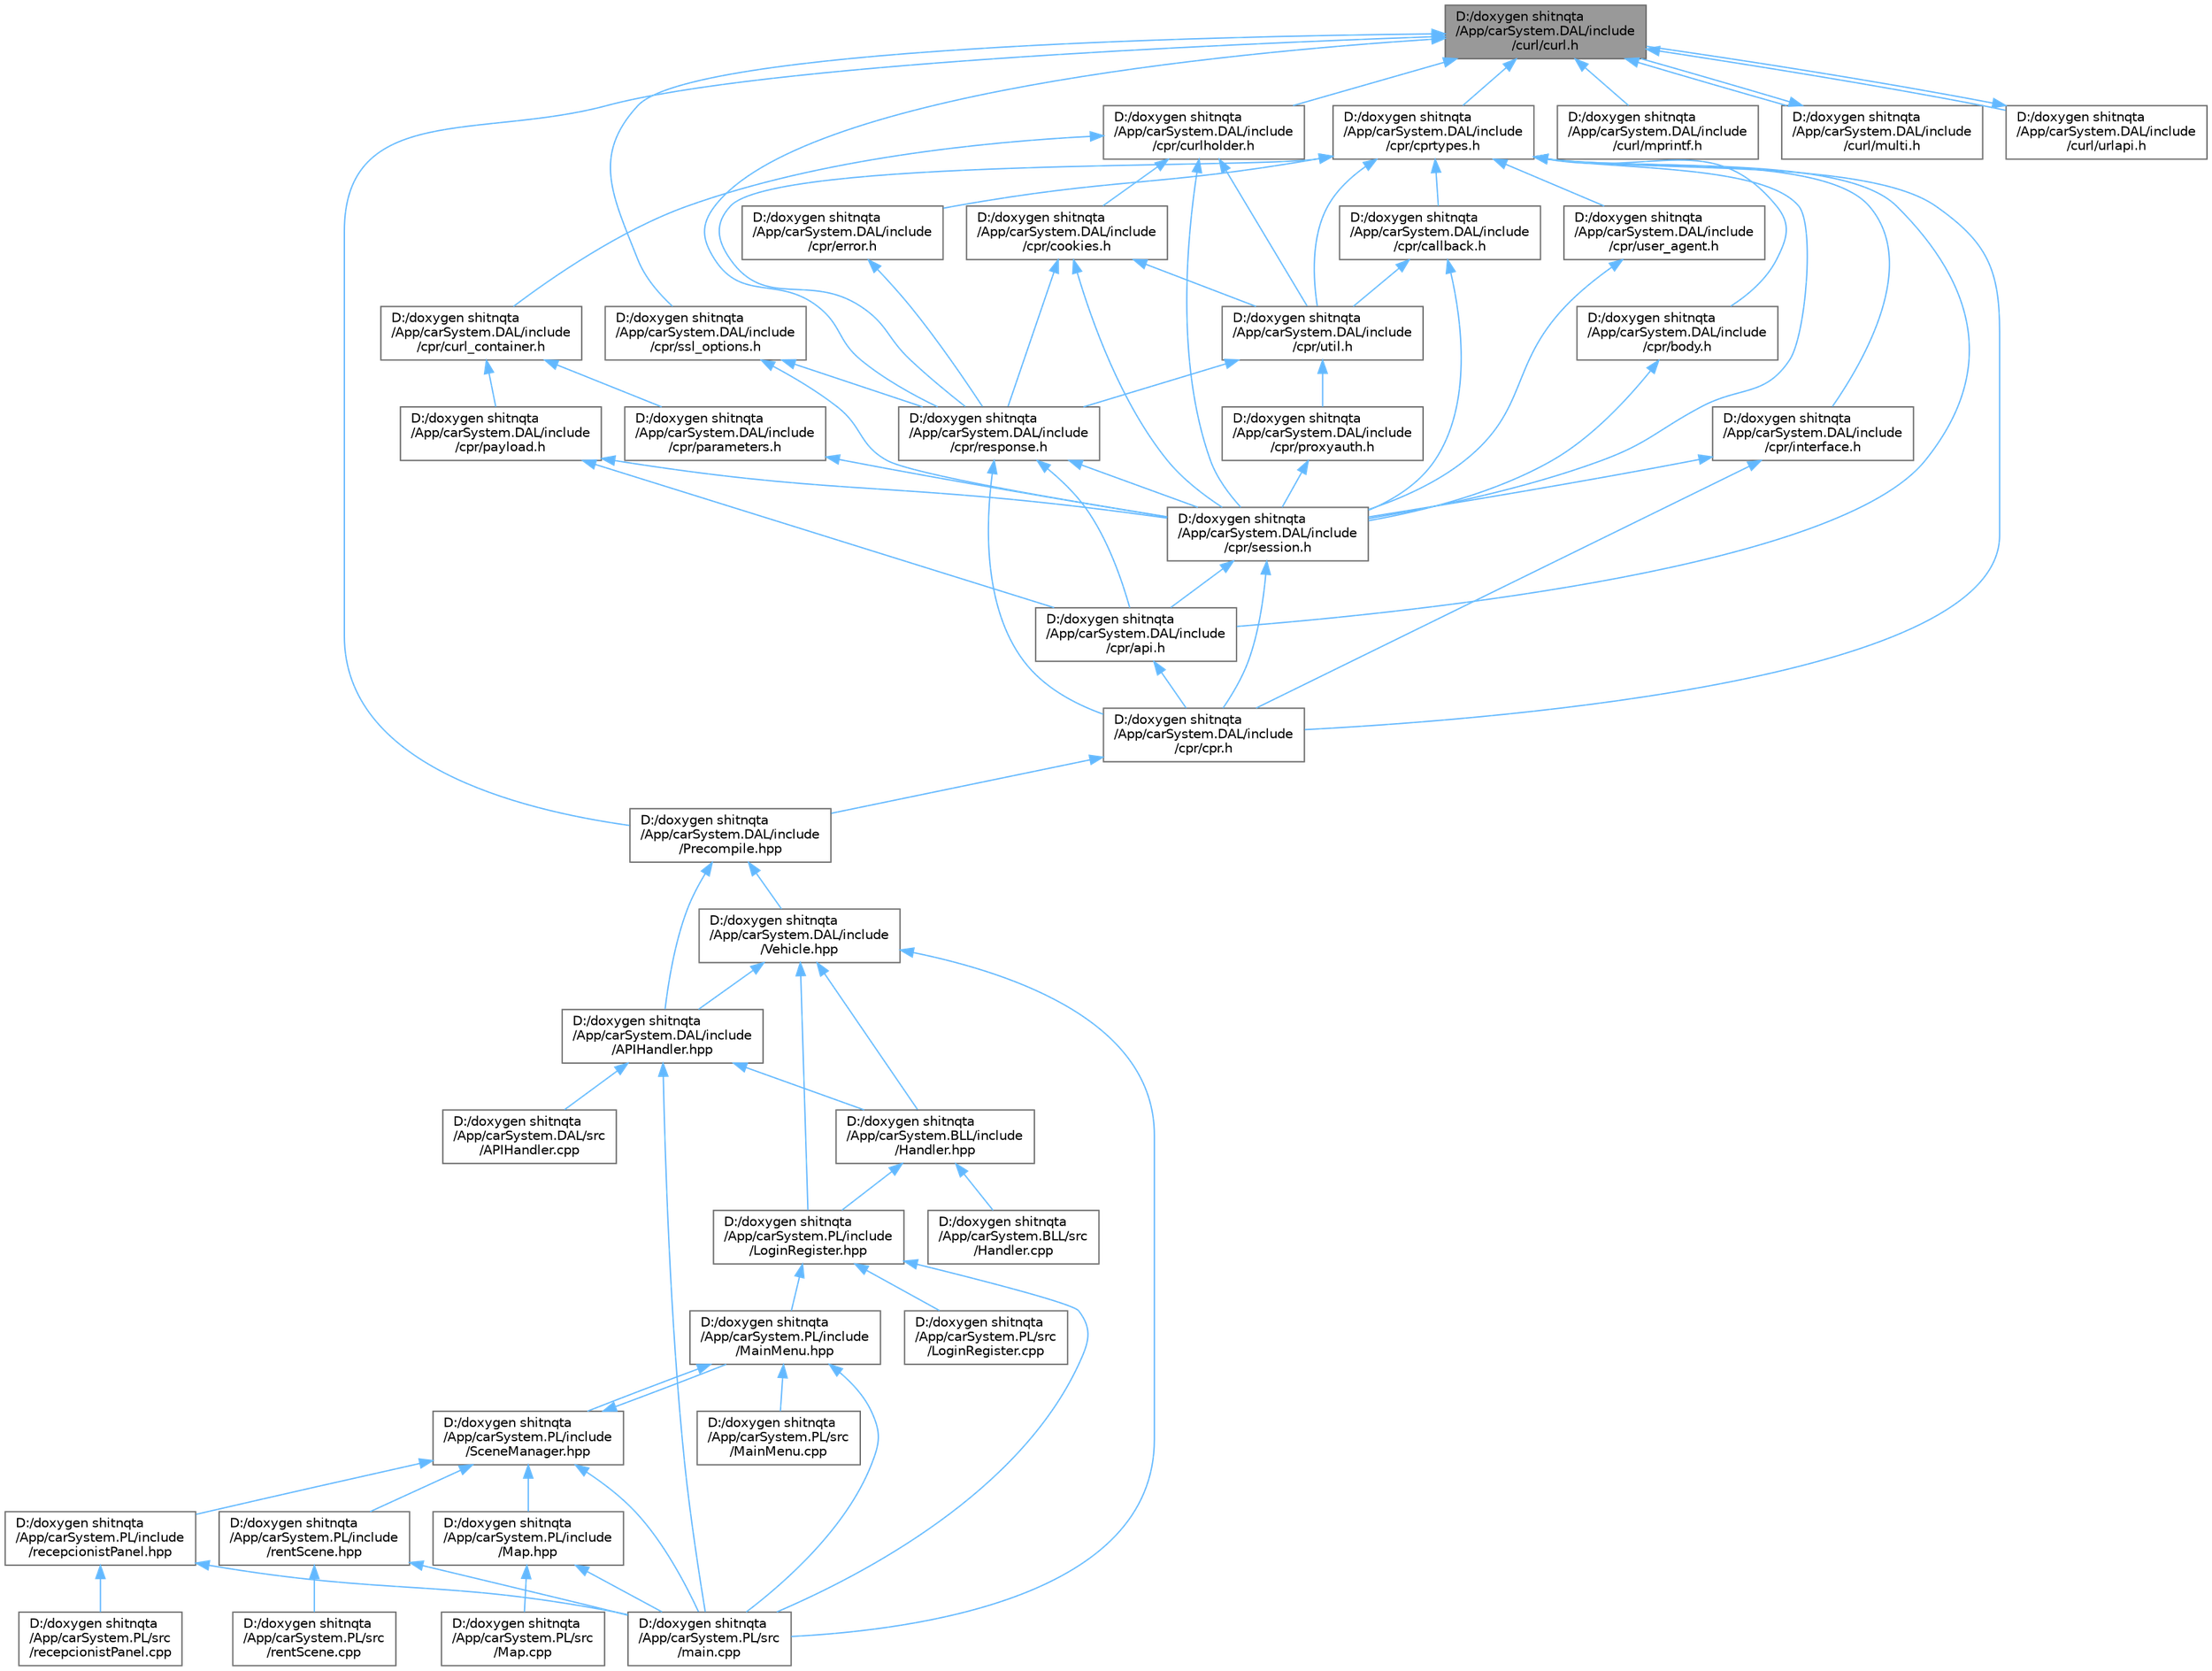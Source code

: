 digraph "D:/doxygen shitnqta/App/carSystem.DAL/include/curl/curl.h"
{
 // INTERACTIVE_SVG=YES
 // LATEX_PDF_SIZE
  bgcolor="transparent";
  edge [fontname=Helvetica,fontsize=10,labelfontname=Helvetica,labelfontsize=10];
  node [fontname=Helvetica,fontsize=10,shape=box,height=0.2,width=0.4];
  Node1 [id="Node000001",label="D:/doxygen shitnqta\l/App/carSystem.DAL/include\l/curl/curl.h",height=0.2,width=0.4,color="gray40", fillcolor="grey60", style="filled", fontcolor="black",tooltip=" "];
  Node1 -> Node2 [id="edge80_Node000001_Node000002",dir="back",color="steelblue1",style="solid",tooltip=" "];
  Node2 [id="Node000002",label="D:/doxygen shitnqta\l/App/carSystem.DAL/include\l/Precompile.hpp",height=0.2,width=0.4,color="grey40", fillcolor="white", style="filled",URL="$a02197.html",tooltip=" "];
  Node2 -> Node3 [id="edge81_Node000002_Node000003",dir="back",color="steelblue1",style="solid",tooltip=" "];
  Node3 [id="Node000003",label="D:/doxygen shitnqta\l/App/carSystem.DAL/include\l/APIHandler.hpp",height=0.2,width=0.4,color="grey40", fillcolor="white", style="filled",URL="$a00008.html",tooltip=" "];
  Node3 -> Node4 [id="edge82_Node000003_Node000004",dir="back",color="steelblue1",style="solid",tooltip=" "];
  Node4 [id="Node000004",label="D:/doxygen shitnqta\l/App/carSystem.BLL/include\l/Handler.hpp",height=0.2,width=0.4,color="grey40", fillcolor="white", style="filled",URL="$a00002.html",tooltip=" "];
  Node4 -> Node5 [id="edge83_Node000004_Node000005",dir="back",color="steelblue1",style="solid",tooltip=" "];
  Node5 [id="Node000005",label="D:/doxygen shitnqta\l/App/carSystem.BLL/src\l/Handler.cpp",height=0.2,width=0.4,color="grey40", fillcolor="white", style="filled",URL="$a00005.html",tooltip=" "];
  Node4 -> Node6 [id="edge84_Node000004_Node000006",dir="back",color="steelblue1",style="solid",tooltip=" "];
  Node6 [id="Node000006",label="D:/doxygen shitnqta\l/App/carSystem.PL/include\l/LoginRegister.hpp",height=0.2,width=0.4,color="grey40", fillcolor="white", style="filled",URL="$a00281.html",tooltip=" "];
  Node6 -> Node7 [id="edge85_Node000006_Node000007",dir="back",color="steelblue1",style="solid",tooltip=" "];
  Node7 [id="Node000007",label="D:/doxygen shitnqta\l/App/carSystem.PL/include\l/MainMenu.hpp",height=0.2,width=0.4,color="grey40", fillcolor="white", style="filled",URL="$a00284.html",tooltip=" "];
  Node7 -> Node8 [id="edge86_Node000007_Node000008",dir="back",color="steelblue1",style="solid",tooltip=" "];
  Node8 [id="Node000008",label="D:/doxygen shitnqta\l/App/carSystem.PL/include\l/SceneManager.hpp",height=0.2,width=0.4,color="grey40", fillcolor="white", style="filled",URL="$a00305.html",tooltip=" "];
  Node8 -> Node7 [id="edge87_Node000008_Node000007",dir="back",color="steelblue1",style="solid",tooltip=" "];
  Node8 -> Node9 [id="edge88_Node000008_Node000009",dir="back",color="steelblue1",style="solid",tooltip=" "];
  Node9 [id="Node000009",label="D:/doxygen shitnqta\l/App/carSystem.PL/include\l/Map.hpp",height=0.2,width=0.4,color="grey40", fillcolor="white", style="filled",URL="$a00287.html",tooltip=" "];
  Node9 -> Node10 [id="edge89_Node000009_Node000010",dir="back",color="steelblue1",style="solid",tooltip=" "];
  Node10 [id="Node000010",label="D:/doxygen shitnqta\l/App/carSystem.PL/src\l/Map.cpp",height=0.2,width=0.4,color="grey40", fillcolor="white", style="filled",URL="$a00635.html",tooltip=" "];
  Node9 -> Node11 [id="edge90_Node000009_Node000011",dir="back",color="steelblue1",style="solid",tooltip=" "];
  Node11 [id="Node000011",label="D:/doxygen shitnqta\l/App/carSystem.PL/src\l/main.cpp",height=0.2,width=0.4,color="grey40", fillcolor="white", style="filled",URL="$a00629.html",tooltip=" "];
  Node8 -> Node12 [id="edge91_Node000008_Node000012",dir="back",color="steelblue1",style="solid",tooltip=" "];
  Node12 [id="Node000012",label="D:/doxygen shitnqta\l/App/carSystem.PL/include\l/recepcionistPanel.hpp",height=0.2,width=0.4,color="grey40", fillcolor="white", style="filled",URL="$a00293.html",tooltip=" "];
  Node12 -> Node11 [id="edge92_Node000012_Node000011",dir="back",color="steelblue1",style="solid",tooltip=" "];
  Node12 -> Node13 [id="edge93_Node000012_Node000013",dir="back",color="steelblue1",style="solid",tooltip=" "];
  Node13 [id="Node000013",label="D:/doxygen shitnqta\l/App/carSystem.PL/src\l/recepcionistPanel.cpp",height=0.2,width=0.4,color="grey40", fillcolor="white", style="filled",URL="$a00638.html",tooltip=" "];
  Node8 -> Node14 [id="edge94_Node000008_Node000014",dir="back",color="steelblue1",style="solid",tooltip=" "];
  Node14 [id="Node000014",label="D:/doxygen shitnqta\l/App/carSystem.PL/include\l/rentScene.hpp",height=0.2,width=0.4,color="grey40", fillcolor="white", style="filled",URL="$a00299.html",tooltip=" "];
  Node14 -> Node11 [id="edge95_Node000014_Node000011",dir="back",color="steelblue1",style="solid",tooltip=" "];
  Node14 -> Node15 [id="edge96_Node000014_Node000015",dir="back",color="steelblue1",style="solid",tooltip=" "];
  Node15 [id="Node000015",label="D:/doxygen shitnqta\l/App/carSystem.PL/src\l/rentScene.cpp",height=0.2,width=0.4,color="grey40", fillcolor="white", style="filled",URL="$a00644.html",tooltip=" "];
  Node8 -> Node11 [id="edge97_Node000008_Node000011",dir="back",color="steelblue1",style="solid",tooltip=" "];
  Node7 -> Node16 [id="edge98_Node000007_Node000016",dir="back",color="steelblue1",style="solid",tooltip=" "];
  Node16 [id="Node000016",label="D:/doxygen shitnqta\l/App/carSystem.PL/src\l/MainMenu.cpp",height=0.2,width=0.4,color="grey40", fillcolor="white", style="filled",URL="$a00632.html",tooltip=" "];
  Node7 -> Node11 [id="edge99_Node000007_Node000011",dir="back",color="steelblue1",style="solid",tooltip=" "];
  Node6 -> Node17 [id="edge100_Node000006_Node000017",dir="back",color="steelblue1",style="solid",tooltip=" "];
  Node17 [id="Node000017",label="D:/doxygen shitnqta\l/App/carSystem.PL/src\l/LoginRegister.cpp",height=0.2,width=0.4,color="grey40", fillcolor="white", style="filled",URL="$a00626.html",tooltip=" "];
  Node6 -> Node11 [id="edge101_Node000006_Node000011",dir="back",color="steelblue1",style="solid",tooltip=" "];
  Node3 -> Node18 [id="edge102_Node000003_Node000018",dir="back",color="steelblue1",style="solid",tooltip=" "];
  Node18 [id="Node000018",label="D:/doxygen shitnqta\l/App/carSystem.DAL/src\l/APIHandler.cpp",height=0.2,width=0.4,color="grey40", fillcolor="white", style="filled",URL="$a00272.html",tooltip=" "];
  Node3 -> Node11 [id="edge103_Node000003_Node000011",dir="back",color="steelblue1",style="solid",tooltip=" "];
  Node2 -> Node19 [id="edge104_Node000002_Node000019",dir="back",color="steelblue1",style="solid",tooltip=" "];
  Node19 [id="Node000019",label="D:/doxygen shitnqta\l/App/carSystem.DAL/include\l/Vehicle.hpp",height=0.2,width=0.4,color="grey40", fillcolor="white", style="filled",URL="$a00269.html",tooltip=" "];
  Node19 -> Node4 [id="edge105_Node000019_Node000004",dir="back",color="steelblue1",style="solid",tooltip=" "];
  Node19 -> Node3 [id="edge106_Node000019_Node000003",dir="back",color="steelblue1",style="solid",tooltip=" "];
  Node19 -> Node6 [id="edge107_Node000019_Node000006",dir="back",color="steelblue1",style="solid",tooltip=" "];
  Node19 -> Node11 [id="edge108_Node000019_Node000011",dir="back",color="steelblue1",style="solid",tooltip=" "];
  Node1 -> Node20 [id="edge109_Node000001_Node000020",dir="back",color="steelblue1",style="solid",tooltip=" "];
  Node20 [id="Node000020",label="D:/doxygen shitnqta\l/App/carSystem.DAL/include\l/cpr/cprtypes.h",height=0.2,width=0.4,color="grey40", fillcolor="white", style="filled",URL="$a00035.html",tooltip=" "];
  Node20 -> Node21 [id="edge110_Node000020_Node000021",dir="back",color="steelblue1",style="solid",tooltip=" "];
  Node21 [id="Node000021",label="D:/doxygen shitnqta\l/App/carSystem.DAL/include\l/cpr/api.h",height=0.2,width=0.4,color="grey40", fillcolor="white", style="filled",URL="$a00011.html",tooltip=" "];
  Node21 -> Node22 [id="edge111_Node000021_Node000022",dir="back",color="steelblue1",style="solid",tooltip=" "];
  Node22 [id="Node000022",label="D:/doxygen shitnqta\l/App/carSystem.DAL/include\l/cpr/cpr.h",height=0.2,width=0.4,color="grey40", fillcolor="white", style="filled",URL="$a00032.html",tooltip=" "];
  Node22 -> Node2 [id="edge112_Node000022_Node000002",dir="back",color="steelblue1",style="solid",tooltip=" "];
  Node20 -> Node23 [id="edge113_Node000020_Node000023",dir="back",color="steelblue1",style="solid",tooltip=" "];
  Node23 [id="Node000023",label="D:/doxygen shitnqta\l/App/carSystem.DAL/include\l/cpr/body.h",height=0.2,width=0.4,color="grey40", fillcolor="white", style="filled",URL="$a00020.html",tooltip=" "];
  Node23 -> Node24 [id="edge114_Node000023_Node000024",dir="back",color="steelblue1",style="solid",tooltip=" "];
  Node24 [id="Node000024",label="D:/doxygen shitnqta\l/App/carSystem.DAL/include\l/cpr/session.h",height=0.2,width=0.4,color="grey40", fillcolor="white", style="filled",URL="$a00089.html",tooltip=" "];
  Node24 -> Node21 [id="edge115_Node000024_Node000021",dir="back",color="steelblue1",style="solid",tooltip=" "];
  Node24 -> Node22 [id="edge116_Node000024_Node000022",dir="back",color="steelblue1",style="solid",tooltip=" "];
  Node20 -> Node25 [id="edge117_Node000020_Node000025",dir="back",color="steelblue1",style="solid",tooltip=" "];
  Node25 [id="Node000025",label="D:/doxygen shitnqta\l/App/carSystem.DAL/include\l/cpr/callback.h",height=0.2,width=0.4,color="grey40", fillcolor="white", style="filled",URL="$a00023.html",tooltip=" "];
  Node25 -> Node24 [id="edge118_Node000025_Node000024",dir="back",color="steelblue1",style="solid",tooltip=" "];
  Node25 -> Node26 [id="edge119_Node000025_Node000026",dir="back",color="steelblue1",style="solid",tooltip=" "];
  Node26 [id="Node000026",label="D:/doxygen shitnqta\l/App/carSystem.DAL/include\l/cpr/util.h",height=0.2,width=0.4,color="grey40", fillcolor="white", style="filled",URL="$a00107.html",tooltip=" "];
  Node26 -> Node27 [id="edge120_Node000026_Node000027",dir="back",color="steelblue1",style="solid",tooltip=" "];
  Node27 [id="Node000027",label="D:/doxygen shitnqta\l/App/carSystem.DAL/include\l/cpr/proxyauth.h",height=0.2,width=0.4,color="grey40", fillcolor="white", style="filled",URL="$a00080.html",tooltip=" "];
  Node27 -> Node24 [id="edge121_Node000027_Node000024",dir="back",color="steelblue1",style="solid",tooltip=" "];
  Node26 -> Node28 [id="edge122_Node000026_Node000028",dir="back",color="steelblue1",style="solid",tooltip=" "];
  Node28 [id="Node000028",label="D:/doxygen shitnqta\l/App/carSystem.DAL/include\l/cpr/response.h",height=0.2,width=0.4,color="grey40", fillcolor="white", style="filled",URL="$a00086.html",tooltip=" "];
  Node28 -> Node21 [id="edge123_Node000028_Node000021",dir="back",color="steelblue1",style="solid",tooltip=" "];
  Node28 -> Node22 [id="edge124_Node000028_Node000022",dir="back",color="steelblue1",style="solid",tooltip=" "];
  Node28 -> Node24 [id="edge125_Node000028_Node000024",dir="back",color="steelblue1",style="solid",tooltip=" "];
  Node20 -> Node22 [id="edge126_Node000020_Node000022",dir="back",color="steelblue1",style="solid",tooltip=" "];
  Node20 -> Node29 [id="edge127_Node000020_Node000029",dir="back",color="steelblue1",style="solid",tooltip=" "];
  Node29 [id="Node000029",label="D:/doxygen shitnqta\l/App/carSystem.DAL/include\l/cpr/error.h",height=0.2,width=0.4,color="grey40", fillcolor="white", style="filled",URL="$a00050.html",tooltip=" "];
  Node29 -> Node28 [id="edge128_Node000029_Node000028",dir="back",color="steelblue1",style="solid",tooltip=" "];
  Node20 -> Node30 [id="edge129_Node000020_Node000030",dir="back",color="steelblue1",style="solid",tooltip=" "];
  Node30 [id="Node000030",label="D:/doxygen shitnqta\l/App/carSystem.DAL/include\l/cpr/interface.h",height=0.2,width=0.4,color="grey40", fillcolor="white", style="filled",URL="$a00056.html",tooltip=" "];
  Node30 -> Node22 [id="edge130_Node000030_Node000022",dir="back",color="steelblue1",style="solid",tooltip=" "];
  Node30 -> Node24 [id="edge131_Node000030_Node000024",dir="back",color="steelblue1",style="solid",tooltip=" "];
  Node20 -> Node28 [id="edge132_Node000020_Node000028",dir="back",color="steelblue1",style="solid",tooltip=" "];
  Node20 -> Node24 [id="edge133_Node000020_Node000024",dir="back",color="steelblue1",style="solid",tooltip=" "];
  Node20 -> Node31 [id="edge134_Node000020_Node000031",dir="back",color="steelblue1",style="solid",tooltip=" "];
  Node31 [id="Node000031",label="D:/doxygen shitnqta\l/App/carSystem.DAL/include\l/cpr/user_agent.h",height=0.2,width=0.4,color="grey40", fillcolor="white", style="filled",URL="$a00104.html",tooltip=" "];
  Node31 -> Node24 [id="edge135_Node000031_Node000024",dir="back",color="steelblue1",style="solid",tooltip=" "];
  Node20 -> Node26 [id="edge136_Node000020_Node000026",dir="back",color="steelblue1",style="solid",tooltip=" "];
  Node1 -> Node32 [id="edge137_Node000001_Node000032",dir="back",color="steelblue1",style="solid",tooltip=" "];
  Node32 [id="Node000032",label="D:/doxygen shitnqta\l/App/carSystem.DAL/include\l/cpr/curlholder.h",height=0.2,width=0.4,color="grey40", fillcolor="white", style="filled",URL="$a00041.html",tooltip=" "];
  Node32 -> Node33 [id="edge138_Node000032_Node000033",dir="back",color="steelblue1",style="solid",tooltip=" "];
  Node33 [id="Node000033",label="D:/doxygen shitnqta\l/App/carSystem.DAL/include\l/cpr/cookies.h",height=0.2,width=0.4,color="grey40", fillcolor="white", style="filled",URL="$a00029.html",tooltip=" "];
  Node33 -> Node28 [id="edge139_Node000033_Node000028",dir="back",color="steelblue1",style="solid",tooltip=" "];
  Node33 -> Node24 [id="edge140_Node000033_Node000024",dir="back",color="steelblue1",style="solid",tooltip=" "];
  Node33 -> Node26 [id="edge141_Node000033_Node000026",dir="back",color="steelblue1",style="solid",tooltip=" "];
  Node32 -> Node34 [id="edge142_Node000032_Node000034",dir="back",color="steelblue1",style="solid",tooltip=" "];
  Node34 [id="Node000034",label="D:/doxygen shitnqta\l/App/carSystem.DAL/include\l/cpr/curl_container.h",height=0.2,width=0.4,color="grey40", fillcolor="white", style="filled",URL="$a00044.html",tooltip=" "];
  Node34 -> Node35 [id="edge143_Node000034_Node000035",dir="back",color="steelblue1",style="solid",tooltip=" "];
  Node35 [id="Node000035",label="D:/doxygen shitnqta\l/App/carSystem.DAL/include\l/cpr/parameters.h",height=0.2,width=0.4,color="grey40", fillcolor="white", style="filled",URL="$a00071.html",tooltip=" "];
  Node35 -> Node24 [id="edge144_Node000035_Node000024",dir="back",color="steelblue1",style="solid",tooltip=" "];
  Node34 -> Node36 [id="edge145_Node000034_Node000036",dir="back",color="steelblue1",style="solid",tooltip=" "];
  Node36 [id="Node000036",label="D:/doxygen shitnqta\l/App/carSystem.DAL/include\l/cpr/payload.h",height=0.2,width=0.4,color="grey40", fillcolor="white", style="filled",URL="$a00074.html",tooltip=" "];
  Node36 -> Node21 [id="edge146_Node000036_Node000021",dir="back",color="steelblue1",style="solid",tooltip=" "];
  Node36 -> Node24 [id="edge147_Node000036_Node000024",dir="back",color="steelblue1",style="solid",tooltip=" "];
  Node32 -> Node24 [id="edge148_Node000032_Node000024",dir="back",color="steelblue1",style="solid",tooltip=" "];
  Node32 -> Node26 [id="edge149_Node000032_Node000026",dir="back",color="steelblue1",style="solid",tooltip=" "];
  Node1 -> Node28 [id="edge150_Node000001_Node000028",dir="back",color="steelblue1",style="solid",tooltip=" "];
  Node1 -> Node37 [id="edge151_Node000001_Node000037",dir="back",color="steelblue1",style="solid",tooltip=" "];
  Node37 [id="Node000037",label="D:/doxygen shitnqta\l/App/carSystem.DAL/include\l/cpr/ssl_options.h",height=0.2,width=0.4,color="grey40", fillcolor="white", style="filled",URL="$a00092.html",tooltip=" "];
  Node37 -> Node28 [id="edge152_Node000037_Node000028",dir="back",color="steelblue1",style="solid",tooltip=" "];
  Node37 -> Node24 [id="edge153_Node000037_Node000024",dir="back",color="steelblue1",style="solid",tooltip=" "];
  Node1 -> Node38 [id="edge154_Node000001_Node000038",dir="back",color="steelblue1",style="solid",tooltip=" "];
  Node38 [id="Node000038",label="D:/doxygen shitnqta\l/App/carSystem.DAL/include\l/curl/mprintf.h",height=0.2,width=0.4,color="grey40", fillcolor="white", style="filled",URL="$a00122.html",tooltip=" "];
  Node1 -> Node39 [id="edge155_Node000001_Node000039",dir="back",color="steelblue1",style="solid",tooltip=" "];
  Node39 [id="Node000039",label="D:/doxygen shitnqta\l/App/carSystem.DAL/include\l/curl/multi.h",height=0.2,width=0.4,color="grey40", fillcolor="white", style="filled",URL="$a00125.html",tooltip=" "];
  Node39 -> Node1 [id="edge156_Node000039_Node000001",dir="back",color="steelblue1",style="solid",tooltip=" "];
  Node1 -> Node40 [id="edge157_Node000001_Node000040",dir="back",color="steelblue1",style="solid",tooltip=" "];
  Node40 [id="Node000040",label="D:/doxygen shitnqta\l/App/carSystem.DAL/include\l/curl/urlapi.h",height=0.2,width=0.4,color="grey40", fillcolor="white", style="filled",URL="$a00140.html",tooltip=" "];
  Node40 -> Node1 [id="edge158_Node000040_Node000001",dir="back",color="steelblue1",style="solid",tooltip=" "];
}
